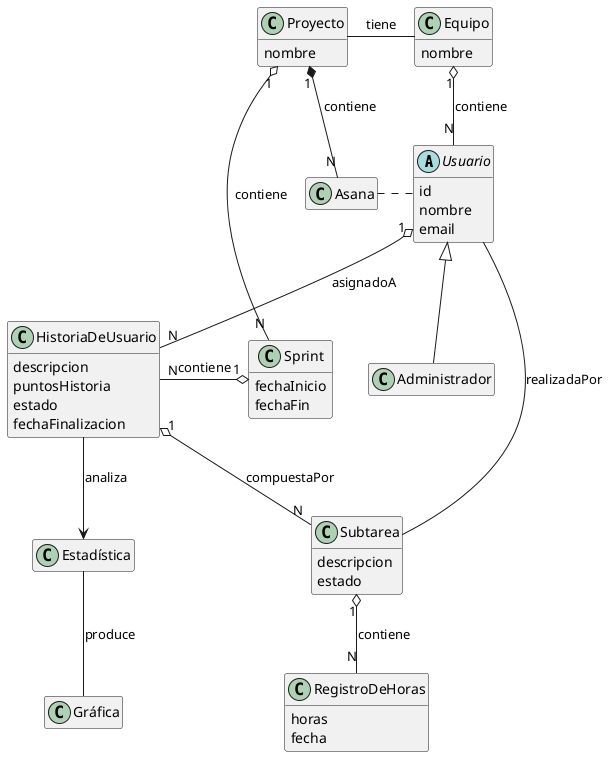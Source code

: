 

@startuml
' Asana Plus como plataforma
hide empty members
    abstract class Usuario {
        id
        nombre
        email
    }

    class Proyecto {
        nombre
    }

    class Sprint {
        fechaInicio
        fechaFin
    }

    class HistoriaDeUsuario {
        descripcion
        puntosHistoria
        estado
        fechaFinalizacion
    }

    class Subtarea {
        descripcion
        estado
    }

    class RegistroDeHoras {
        horas
        fecha
    }
    
    class Administrador
    {
    }

    class Equipo {
        nombre
    }
    
    class Asana {
    }
    
    class Estadística {
    }
    
    class Gráfica{
    }
    

    
    
    Proyecto "1" o-- "N" Sprint : contiene
    Proyecto "1" *-- "N" Asana : contiene
    Asana  .right.  Usuario 
    Sprint "1" o-left- "N" HistoriaDeUsuario : contiene
    HistoriaDeUsuario "1" o-- "N" Subtarea : compuestaPor
    Usuario <|-- Administrador

    Equipo "1" o-- "N" Usuario : contiene
    Equipo -left Proyecto : tiene

    Usuario "1" o-- "N" HistoriaDeUsuario : asignadoA
    Subtarea "1" o-- "N" RegistroDeHoras : contiene
    Subtarea  --  Usuario : realizadaPor
    HistoriaDeUsuario  --> Estadística : analiza
    Estadística  -- Gráfica : produce

}

@enduml
